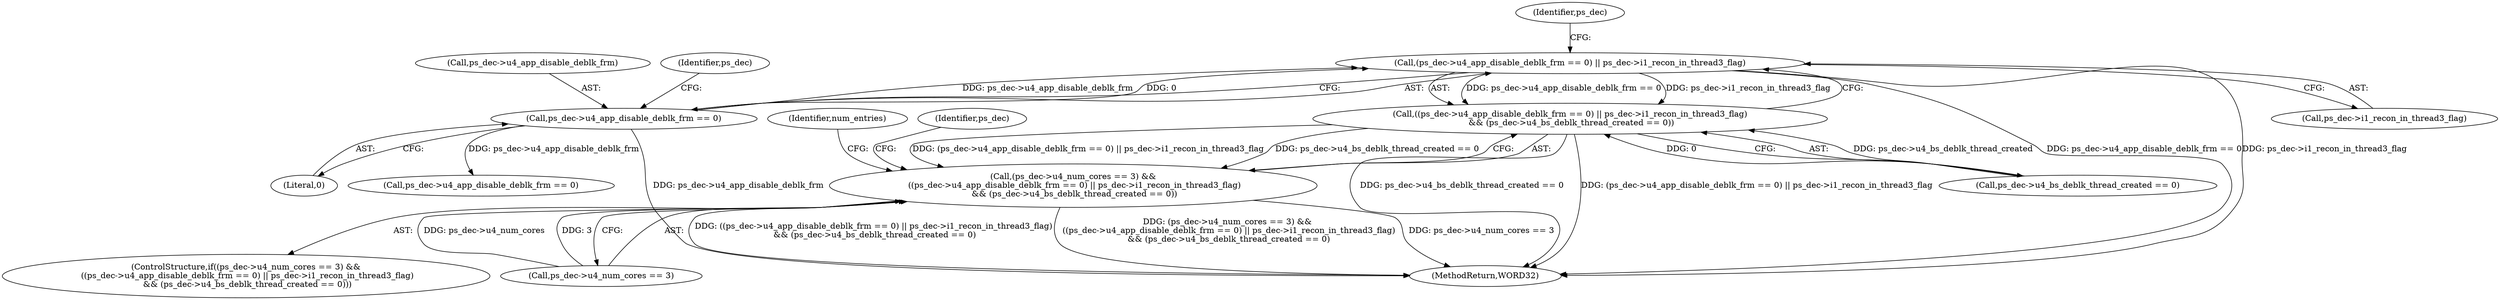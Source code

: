 digraph "0_Android_0b23c81c3dd9ec38f7e6806a3955fed1925541a0_1@pointer" {
"1000479" [label="(Call,(ps_dec->u4_app_disable_deblk_frm == 0) || ps_dec->i1_recon_in_thread3_flag)"];
"1000480" [label="(Call,ps_dec->u4_app_disable_deblk_frm == 0)"];
"1000478" [label="(Call,((ps_dec->u4_app_disable_deblk_frm == 0) || ps_dec->i1_recon_in_thread3_flag)\n && (ps_dec->u4_bs_deblk_thread_created == 0))"];
"1000472" [label="(Call,(ps_dec->u4_num_cores == 3) &&\n ((ps_dec->u4_app_disable_deblk_frm == 0) || ps_dec->i1_recon_in_thread3_flag)\n && (ps_dec->u4_bs_deblk_thread_created == 0))"];
"1000471" [label="(ControlStructure,if((ps_dec->u4_num_cores == 3) &&\n ((ps_dec->u4_app_disable_deblk_frm == 0) || ps_dec->i1_recon_in_thread3_flag)\n && (ps_dec->u4_bs_deblk_thread_created == 0)))"];
"1000485" [label="(Call,ps_dec->i1_recon_in_thread3_flag)"];
"1001139" [label="(Call,ps_dec->u4_app_disable_deblk_frm == 0)"];
"1000481" [label="(Call,ps_dec->u4_app_disable_deblk_frm)"];
"1000486" [label="(Identifier,ps_dec)"];
"1000815" [label="(Identifier,num_entries)"];
"1000478" [label="(Call,((ps_dec->u4_app_disable_deblk_frm == 0) || ps_dec->i1_recon_in_thread3_flag)\n && (ps_dec->u4_bs_deblk_thread_created == 0))"];
"1000488" [label="(Call,ps_dec->u4_bs_deblk_thread_created == 0)"];
"1000480" [label="(Call,ps_dec->u4_app_disable_deblk_frm == 0)"];
"1000484" [label="(Literal,0)"];
"1000479" [label="(Call,(ps_dec->u4_app_disable_deblk_frm == 0) || ps_dec->i1_recon_in_thread3_flag)"];
"1000472" [label="(Call,(ps_dec->u4_num_cores == 3) &&\n ((ps_dec->u4_app_disable_deblk_frm == 0) || ps_dec->i1_recon_in_thread3_flag)\n && (ps_dec->u4_bs_deblk_thread_created == 0))"];
"1001422" [label="(MethodReturn,WORD32)"];
"1000496" [label="(Identifier,ps_dec)"];
"1000473" [label="(Call,ps_dec->u4_num_cores == 3)"];
"1000490" [label="(Identifier,ps_dec)"];
"1000479" -> "1000478"  [label="AST: "];
"1000479" -> "1000480"  [label="CFG: "];
"1000479" -> "1000485"  [label="CFG: "];
"1000480" -> "1000479"  [label="AST: "];
"1000485" -> "1000479"  [label="AST: "];
"1000490" -> "1000479"  [label="CFG: "];
"1000478" -> "1000479"  [label="CFG: "];
"1000479" -> "1001422"  [label="DDG: ps_dec->u4_app_disable_deblk_frm == 0"];
"1000479" -> "1001422"  [label="DDG: ps_dec->i1_recon_in_thread3_flag"];
"1000479" -> "1000478"  [label="DDG: ps_dec->u4_app_disable_deblk_frm == 0"];
"1000479" -> "1000478"  [label="DDG: ps_dec->i1_recon_in_thread3_flag"];
"1000480" -> "1000479"  [label="DDG: ps_dec->u4_app_disable_deblk_frm"];
"1000480" -> "1000479"  [label="DDG: 0"];
"1000480" -> "1000484"  [label="CFG: "];
"1000481" -> "1000480"  [label="AST: "];
"1000484" -> "1000480"  [label="AST: "];
"1000486" -> "1000480"  [label="CFG: "];
"1000480" -> "1001422"  [label="DDG: ps_dec->u4_app_disable_deblk_frm"];
"1000480" -> "1001139"  [label="DDG: ps_dec->u4_app_disable_deblk_frm"];
"1000478" -> "1000472"  [label="AST: "];
"1000478" -> "1000488"  [label="CFG: "];
"1000488" -> "1000478"  [label="AST: "];
"1000472" -> "1000478"  [label="CFG: "];
"1000478" -> "1001422"  [label="DDG: ps_dec->u4_bs_deblk_thread_created == 0"];
"1000478" -> "1001422"  [label="DDG: (ps_dec->u4_app_disable_deblk_frm == 0) || ps_dec->i1_recon_in_thread3_flag"];
"1000478" -> "1000472"  [label="DDG: (ps_dec->u4_app_disable_deblk_frm == 0) || ps_dec->i1_recon_in_thread3_flag"];
"1000478" -> "1000472"  [label="DDG: ps_dec->u4_bs_deblk_thread_created == 0"];
"1000488" -> "1000478"  [label="DDG: ps_dec->u4_bs_deblk_thread_created"];
"1000488" -> "1000478"  [label="DDG: 0"];
"1000472" -> "1000471"  [label="AST: "];
"1000472" -> "1000473"  [label="CFG: "];
"1000473" -> "1000472"  [label="AST: "];
"1000496" -> "1000472"  [label="CFG: "];
"1000815" -> "1000472"  [label="CFG: "];
"1000472" -> "1001422"  [label="DDG: (ps_dec->u4_num_cores == 3) &&\n ((ps_dec->u4_app_disable_deblk_frm == 0) || ps_dec->i1_recon_in_thread3_flag)\n && (ps_dec->u4_bs_deblk_thread_created == 0)"];
"1000472" -> "1001422"  [label="DDG: ps_dec->u4_num_cores == 3"];
"1000472" -> "1001422"  [label="DDG: ((ps_dec->u4_app_disable_deblk_frm == 0) || ps_dec->i1_recon_in_thread3_flag)\n && (ps_dec->u4_bs_deblk_thread_created == 0)"];
"1000473" -> "1000472"  [label="DDG: ps_dec->u4_num_cores"];
"1000473" -> "1000472"  [label="DDG: 3"];
}
